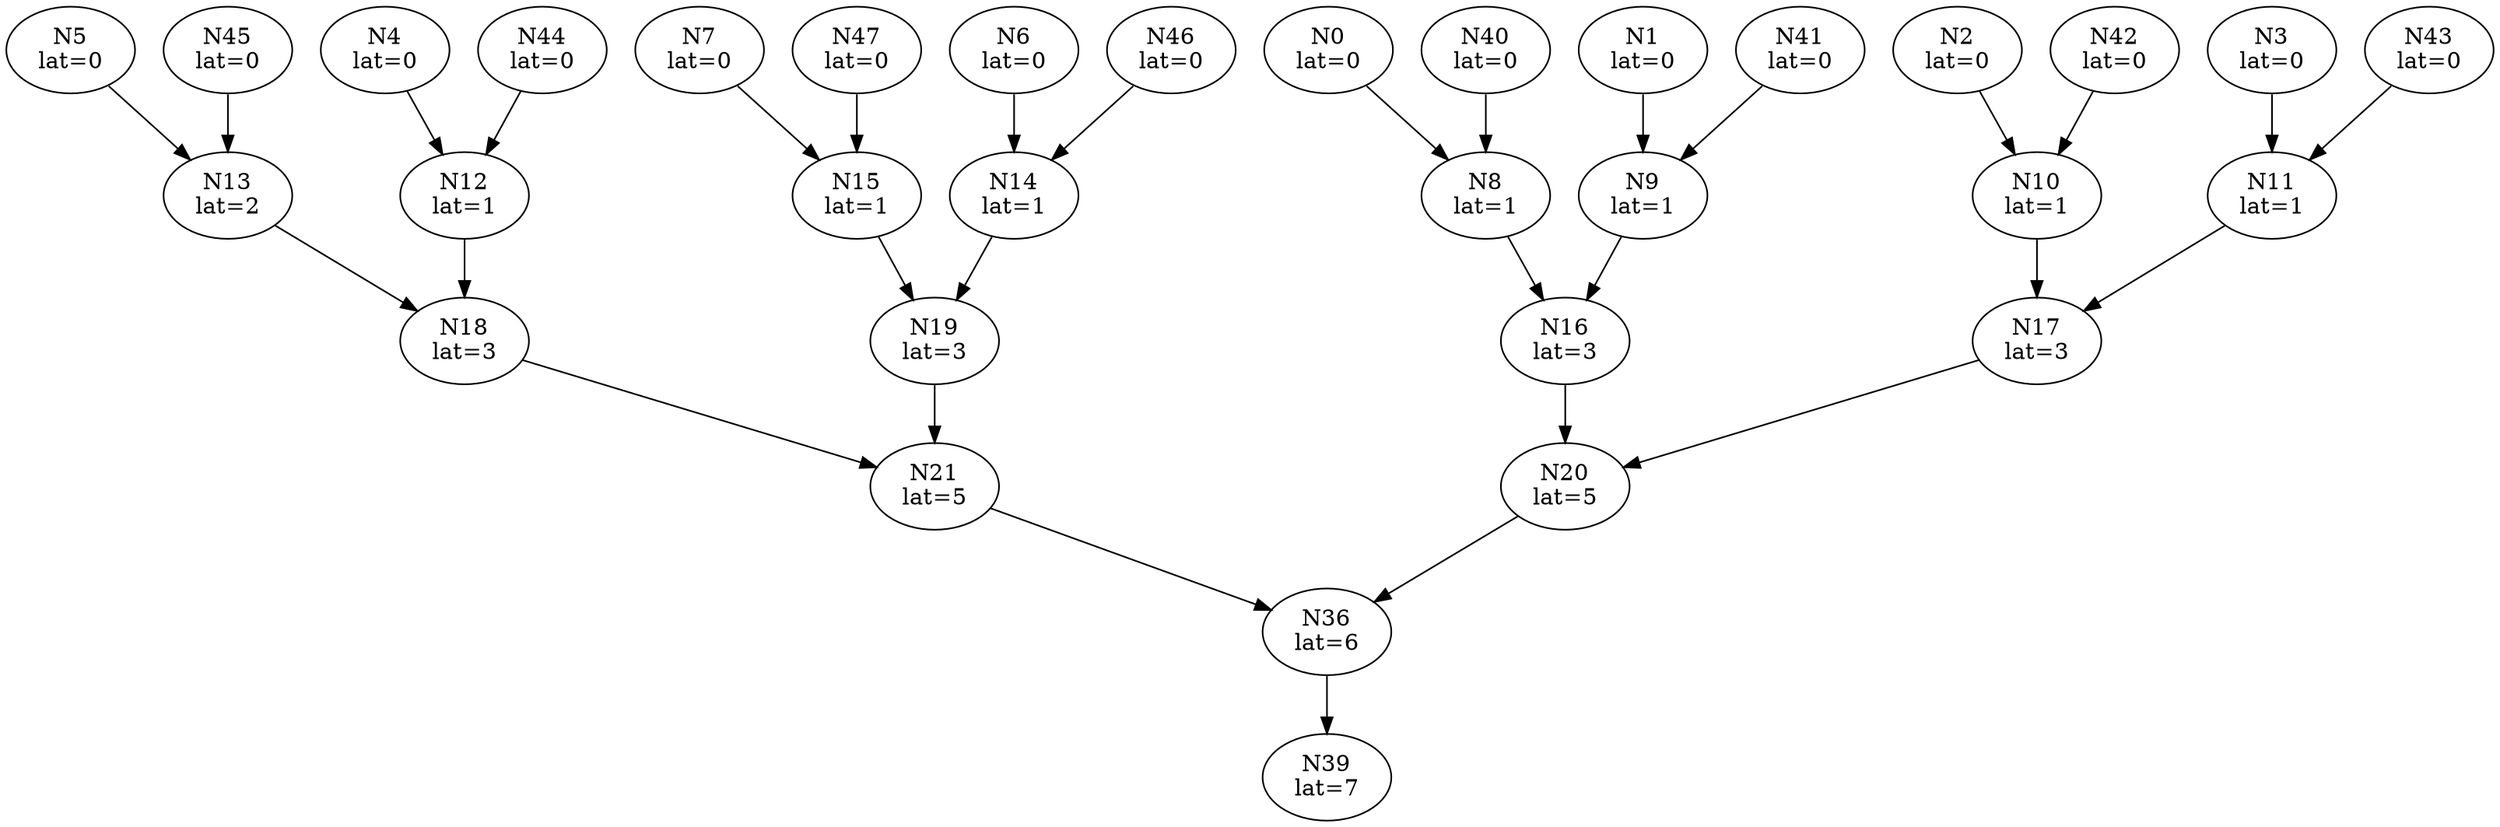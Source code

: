 Digraph G {
"N0"[label = "\N\nlat=0"];
"N1"[label = "\N\nlat=0"];
"N2"[label = "\N\nlat=0"];
"N3"[label = "\N\nlat=0"];
"N4"[label = "\N\nlat=0"];
"N5"[label = "\N\nlat=0"];
"N6"[label = "\N\nlat=0"];
"N7"[label = "\N\nlat=0"];
"N40"[label = "\N\nlat=0"];
"N41"[label = "\N\nlat=0"];
"N42"[label = "\N\nlat=0"];
"N43"[label = "\N\nlat=0"];
"N44"[label = "\N\nlat=0"];
"N45"[label = "\N\nlat=0"];
"N46"[label = "\N\nlat=0"];
"N47"[label = "\N\nlat=0"];
"N39"[label = "\N\nlat=7"];
"N36"->"N39"
"N8"[label = "\N\nlat=1"];
"N0"->"N8";
"N40"->"N8";
"N9"[label = "\N\nlat=1"];
"N1"->"N9";
"N41"->"N9";
"N10"[label = "\N\nlat=1"];
"N2"->"N10";
"N42"->"N10";
"N11"[label = "\N\nlat=1"];
"N3"->"N11";
"N43"->"N11";
"N12"[label = "\N\nlat=1"];
"N4"->"N12";
"N44"->"N12";
"N13"[label = "\N\nlat=2"];
"N5"->"N13";
"N45"->"N13";
"N14"[label = "\N\nlat=1"];
"N6"->"N14";
"N46"->"N14";
"N15"[label = "\N\nlat=1"];
"N7"->"N15";
"N47"->"N15";
"N16"[label = "\N\nlat=3"];
"N8"->"N16";
"N9"->"N16";
"N17"[label = "\N\nlat=3"];
"N10"->"N17";
"N11"->"N17";
"N18"[label = "\N\nlat=3"];
"N12"->"N18";
"N13"->"N18";
"N19"[label = "\N\nlat=3"];
"N14"->"N19";
"N15"->"N19";
"N20"[label = "\N\nlat=5"];
"N16"->"N20";
"N17"->"N20";
"N21"[label = "\N\nlat=5"];
"N18"->"N21";
"N19"->"N21";
"N36"[label = "\N\nlat=6"];
"N20"->"N36";
"N21"->"N36";
}
